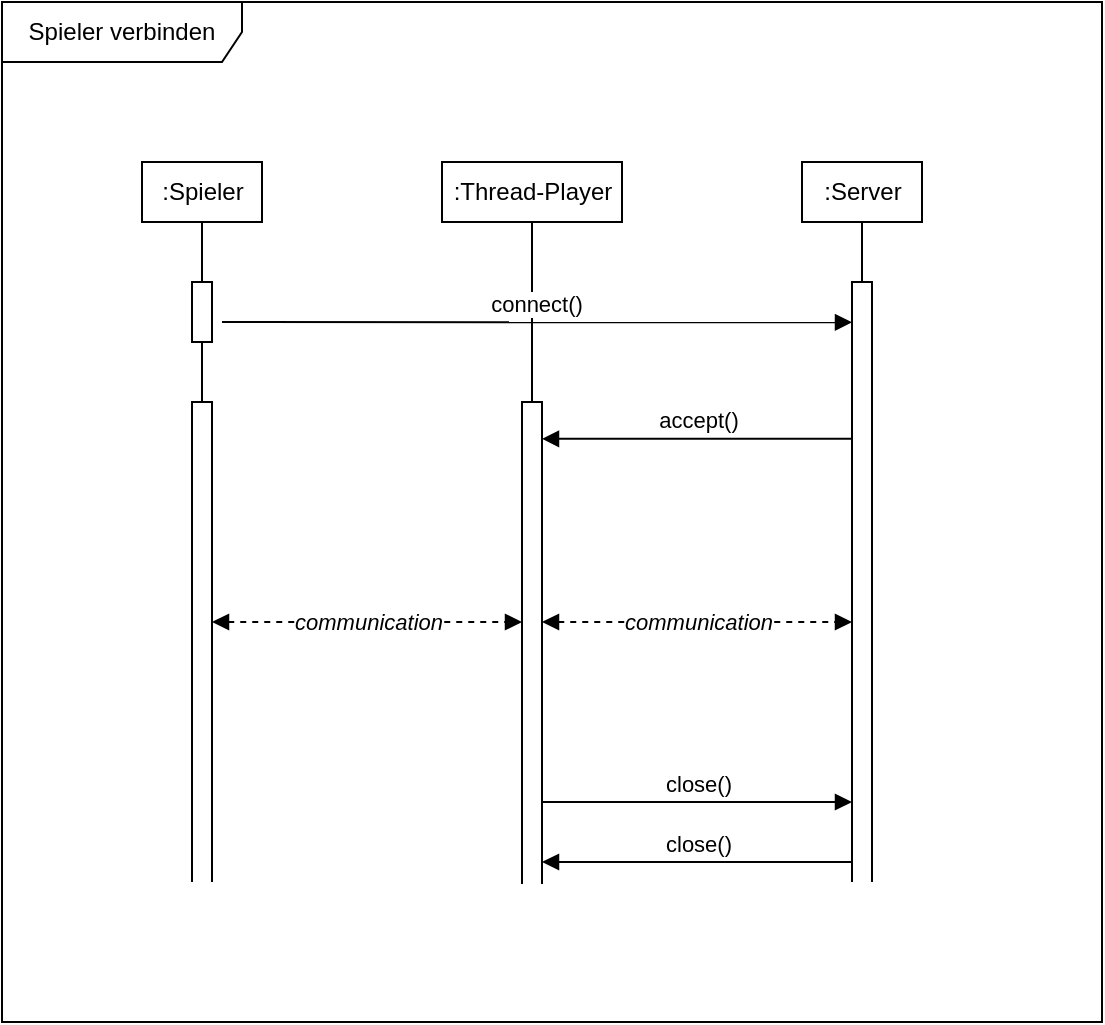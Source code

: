<mxfile version="16.0.0"><diagram id="8zYSAmgEwVj9J9xBLoWn" name="Page-1"><mxGraphModel dx="918" dy="833" grid="1" gridSize="10" guides="1" tooltips="1" connect="1" arrows="1" fold="1" page="1" pageScale="1" pageWidth="827" pageHeight="600" math="0" shadow="0"><root><mxCell id="0"/><mxCell id="1" parent="0"/><mxCell id="RixYtwIBFjerOirvQZdC-1" value="Spieler verbinden" style="shape=umlFrame;whiteSpace=wrap;html=1;width=120;height=30;" parent="1" vertex="1"><mxGeometry x="138" y="30" width="550" height="510" as="geometry"/></mxCell><mxCell id="RixYtwIBFjerOirvQZdC-14" style="edgeStyle=orthogonalEdgeStyle;rounded=0;orthogonalLoop=1;jettySize=auto;html=1;endArrow=none;endFill=0;" parent="1" source="RixYtwIBFjerOirvQZdC-2" target="RixYtwIBFjerOirvQZdC-10" edge="1"><mxGeometry relative="1" as="geometry"/></mxCell><mxCell id="RixYtwIBFjerOirvQZdC-2" value=":Thread-Player" style="html=1;" parent="1" vertex="1"><mxGeometry x="358" y="110" width="90" height="30" as="geometry"/></mxCell><mxCell id="RixYtwIBFjerOirvQZdC-6" style="edgeStyle=orthogonalEdgeStyle;rounded=0;orthogonalLoop=1;jettySize=auto;html=1;endArrow=none;endFill=0;" parent="1" source="RixYtwIBFjerOirvQZdC-3" target="RixYtwIBFjerOirvQZdC-5" edge="1"><mxGeometry relative="1" as="geometry"/></mxCell><mxCell id="RixYtwIBFjerOirvQZdC-3" value=":Spieler" style="html=1;" parent="1" vertex="1"><mxGeometry x="208" y="110" width="60" height="30" as="geometry"/></mxCell><mxCell id="RixYtwIBFjerOirvQZdC-24" style="edgeStyle=orthogonalEdgeStyle;rounded=0;orthogonalLoop=1;jettySize=auto;html=1;endArrow=none;endFill=0;" parent="1" source="RixYtwIBFjerOirvQZdC-4" target="RixYtwIBFjerOirvQZdC-8" edge="1"><mxGeometry relative="1" as="geometry"/></mxCell><mxCell id="RixYtwIBFjerOirvQZdC-4" value=":Server" style="html=1;" parent="1" vertex="1"><mxGeometry x="538" y="110" width="60" height="30" as="geometry"/></mxCell><mxCell id="RixYtwIBFjerOirvQZdC-13" style="edgeStyle=orthogonalEdgeStyle;rounded=0;orthogonalLoop=1;jettySize=auto;html=1;endArrow=none;endFill=0;" parent="1" source="RixYtwIBFjerOirvQZdC-5" target="RixYtwIBFjerOirvQZdC-12" edge="1"><mxGeometry relative="1" as="geometry"/></mxCell><mxCell id="RixYtwIBFjerOirvQZdC-5" value="" style="html=1;points=[];perimeter=orthogonalPerimeter;" parent="1" vertex="1"><mxGeometry x="233" y="170" width="10" height="30" as="geometry"/></mxCell><mxCell id="RixYtwIBFjerOirvQZdC-7" value="connect()" style="html=1;verticalAlign=bottom;endArrow=block;rounded=0;exitX=1.5;exitY=0.667;exitDx=0;exitDy=0;exitPerimeter=0;entryX=0;entryY=0.065;entryDx=0;entryDy=0;entryPerimeter=0;" parent="1" source="RixYtwIBFjerOirvQZdC-5" target="RixYtwIBFjerOirvQZdC-8" edge="1"><mxGeometry width="80" relative="1" as="geometry"><mxPoint x="378" y="300" as="sourcePoint"/><mxPoint x="458" y="300" as="targetPoint"/></mxGeometry></mxCell><mxCell id="RixYtwIBFjerOirvQZdC-8" value="" style="html=1;points=[];perimeter=orthogonalPerimeter;" parent="1" vertex="1"><mxGeometry x="563" y="170" width="10" height="310" as="geometry"/></mxCell><mxCell id="RixYtwIBFjerOirvQZdC-10" value="" style="html=1;points=[];perimeter=orthogonalPerimeter;" parent="1" vertex="1"><mxGeometry x="398" y="230" width="10" height="250" as="geometry"/></mxCell><mxCell id="RixYtwIBFjerOirvQZdC-11" value="accept()" style="html=1;verticalAlign=bottom;endArrow=block;rounded=0;exitX=0.019;exitY=0.253;exitDx=0;exitDy=0;exitPerimeter=0;" parent="1" source="RixYtwIBFjerOirvQZdC-8" target="RixYtwIBFjerOirvQZdC-10" edge="1"><mxGeometry width="80" relative="1" as="geometry"><mxPoint x="378" y="330" as="sourcePoint"/><mxPoint x="458" y="330" as="targetPoint"/></mxGeometry></mxCell><mxCell id="RixYtwIBFjerOirvQZdC-12" value="" style="html=1;points=[];perimeter=orthogonalPerimeter;" parent="1" vertex="1"><mxGeometry x="233" y="230" width="10" height="250" as="geometry"/></mxCell><mxCell id="RixYtwIBFjerOirvQZdC-19" value="&lt;i&gt;communication&lt;/i&gt;" style="endArrow=block;startArrow=block;endFill=1;startFill=1;html=1;rounded=0;dashed=1;" parent="1" source="RixYtwIBFjerOirvQZdC-12" edge="1"><mxGeometry width="160" relative="1" as="geometry"><mxPoint x="258" y="310" as="sourcePoint"/><mxPoint x="398" y="340" as="targetPoint"/></mxGeometry></mxCell><mxCell id="RixYtwIBFjerOirvQZdC-20" value="&lt;i&gt;communication&lt;/i&gt;" style="endArrow=block;startArrow=block;endFill=1;startFill=1;html=1;rounded=0;dashed=1;" parent="1" edge="1"><mxGeometry width="160" relative="1" as="geometry"><mxPoint x="408" y="340" as="sourcePoint"/><mxPoint x="563" y="340" as="targetPoint"/></mxGeometry></mxCell><mxCell id="RixYtwIBFjerOirvQZdC-22" value="close()" style="html=1;verticalAlign=bottom;endArrow=block;rounded=0;exitX=1.5;exitY=0.667;exitDx=0;exitDy=0;exitPerimeter=0;" parent="1" edge="1"><mxGeometry width="80" relative="1" as="geometry"><mxPoint x="408" y="430.0" as="sourcePoint"/><mxPoint x="563" y="430" as="targetPoint"/></mxGeometry></mxCell><mxCell id="RixYtwIBFjerOirvQZdC-23" value="close()" style="html=1;verticalAlign=bottom;endArrow=block;rounded=0;exitX=0.019;exitY=0.253;exitDx=0;exitDy=0;exitPerimeter=0;" parent="1" edge="1"><mxGeometry width="80" relative="1" as="geometry"><mxPoint x="563.19" y="460" as="sourcePoint"/><mxPoint x="408.0" y="460" as="targetPoint"/></mxGeometry></mxCell><mxCell id="RixYtwIBFjerOirvQZdC-25" value="" style="rounded=0;whiteSpace=wrap;html=1;strokeColor=none;" parent="1" vertex="1"><mxGeometry x="558" y="470" width="20" height="20" as="geometry"/></mxCell><mxCell id="RixYtwIBFjerOirvQZdC-26" value="" style="rounded=0;whiteSpace=wrap;html=1;strokeColor=none;" parent="1" vertex="1"><mxGeometry x="393" y="471" width="20" height="20" as="geometry"/></mxCell><mxCell id="RixYtwIBFjerOirvQZdC-28" value="" style="rounded=0;whiteSpace=wrap;html=1;strokeColor=none;" parent="1" vertex="1"><mxGeometry x="228" y="470" width="20" height="20" as="geometry"/></mxCell></root></mxGraphModel></diagram></mxfile>